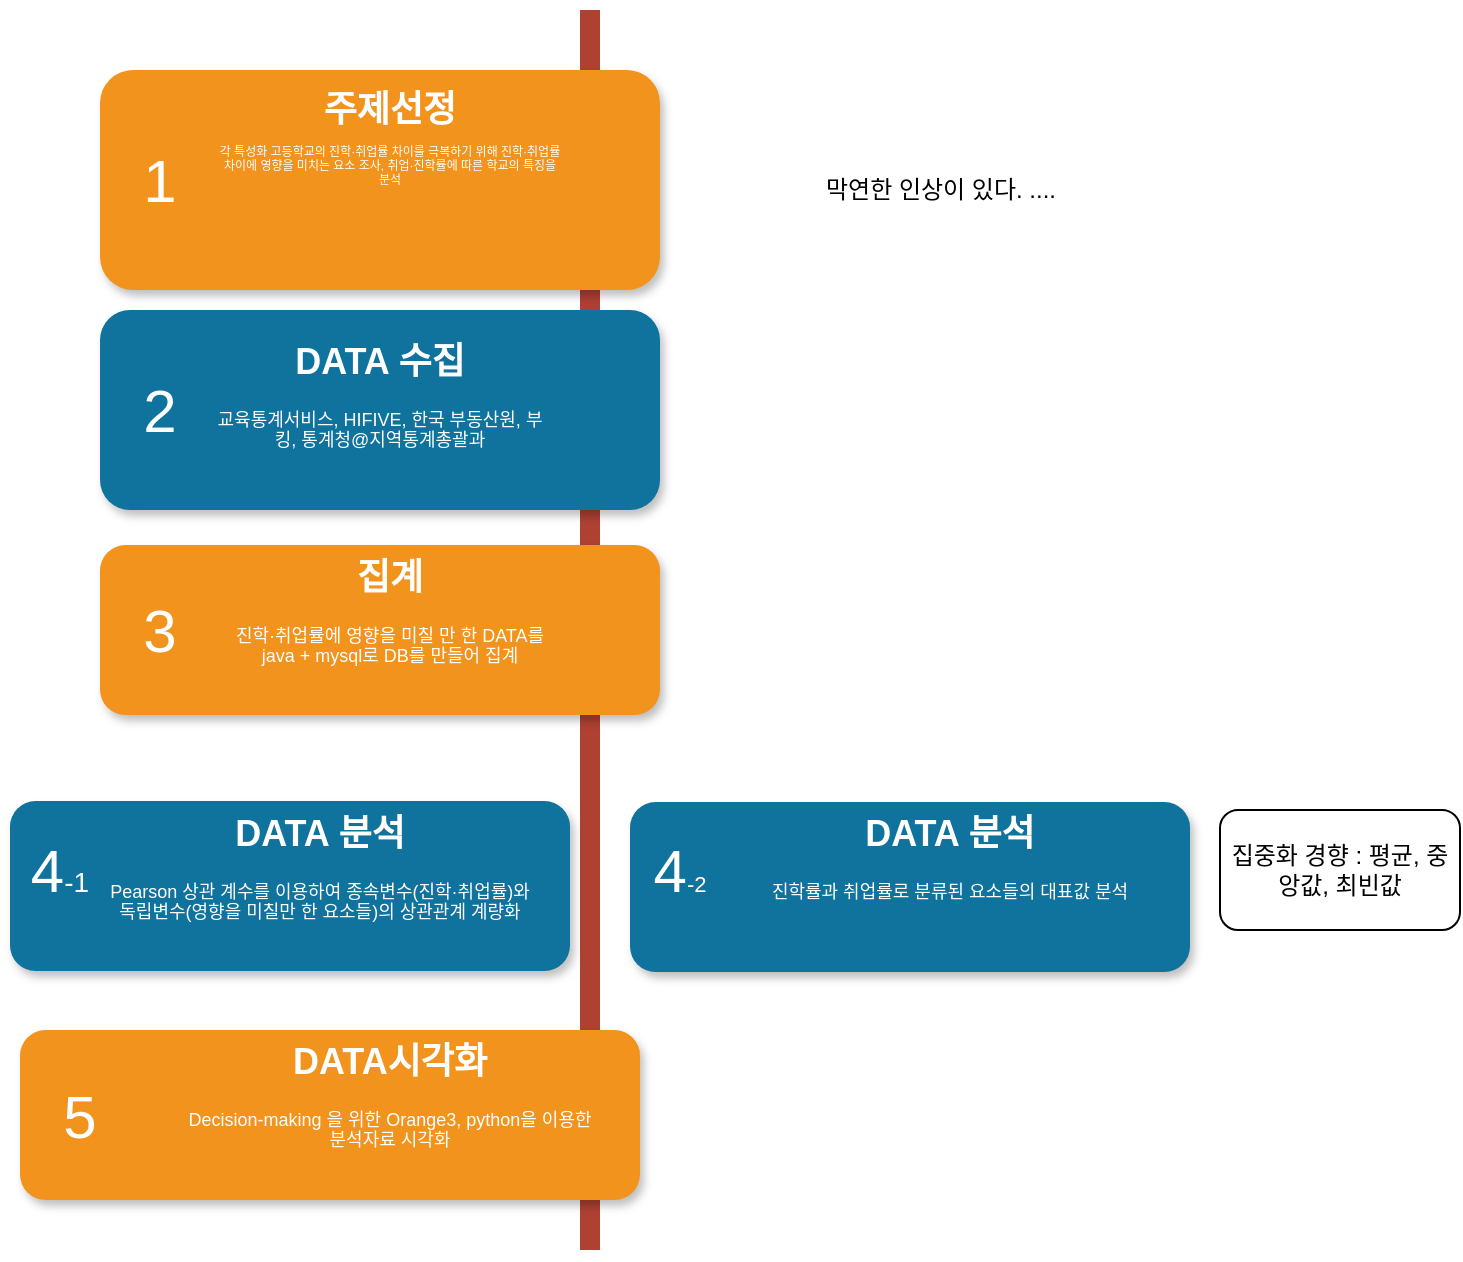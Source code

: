 <mxfile version="14.7.2" type="device" pages="2"><diagram name="Page-1" id="fbcf5db9-b524-4cd4-e4f3-379dc89c3999"><mxGraphModel dx="1385" dy="699" grid="1" gridSize="10" guides="1" tooltips="1" connect="1" arrows="1" fold="1" page="1" pageScale="1" pageWidth="850" pageHeight="1100" background="none" math="0" shadow="0"><root><mxCell id="0"/><mxCell id="1" parent="0"/><mxCell id="2a0f93b5c73ef8e7-1" value="" style="line;strokeWidth=10;direction=south;html=1;fillColor=none;fontSize=13;fontColor=#000000;align=center;strokeColor=#AE4132;" parent="1" vertex="1"><mxGeometry x="360" y="80" width="10" height="620" as="geometry"/></mxCell><mxCell id="2a0f93b5c73ef8e7-2" value="" style="rounded=1;whiteSpace=wrap;html=1;strokeColor=none;strokeWidth=1;fillColor=#F2931E;fontSize=13;fontColor=#FFFFFF;align=center;gradientColor=none;gradientDirection=east;verticalAlign=top;shadow=1;" parent="1" vertex="1"><mxGeometry x="120" y="110" width="280" height="110" as="geometry"/></mxCell><mxCell id="2a0f93b5c73ef8e7-3" value="1" style="text;html=1;strokeColor=none;fillColor=none;align=center;verticalAlign=middle;whiteSpace=wrap;fontSize=30;fontColor=#FFFFFF;" parent="1" vertex="1"><mxGeometry x="130" y="155" width="40" height="20" as="geometry"/></mxCell><mxCell id="2a0f93b5c73ef8e7-4" value="" style="rounded=1;whiteSpace=wrap;html=1;strokeColor=none;strokeWidth=1;fillColor=#10739E;fontSize=13;fontColor=#FFFFFF;align=center;gradientColor=none;gradientDirection=east;verticalAlign=top;shadow=1;" parent="1" vertex="1"><mxGeometry x="120" y="230" width="280" height="100" as="geometry"/></mxCell><mxCell id="2a0f93b5c73ef8e7-5" value="2" style="text;html=1;strokeColor=none;fillColor=none;align=center;verticalAlign=middle;whiteSpace=wrap;fontSize=30;fontColor=#FFFFFF;" parent="1" vertex="1"><mxGeometry x="130" y="270" width="40" height="20" as="geometry"/></mxCell><mxCell id="2a0f93b5c73ef8e7-6" value="" style="rounded=1;whiteSpace=wrap;html=1;strokeColor=none;strokeWidth=1;fillColor=#F2931E;fontSize=13;fontColor=#FFFFFF;align=center;gradientColor=none;gradientDirection=east;verticalAlign=top;shadow=1;" parent="1" vertex="1"><mxGeometry x="120" y="347.5" width="280" height="85" as="geometry"/></mxCell><mxCell id="2a0f93b5c73ef8e7-7" value="3" style="text;html=1;strokeColor=none;fillColor=none;align=center;verticalAlign=middle;whiteSpace=wrap;fontSize=30;fontColor=#FFFFFF;" parent="1" vertex="1"><mxGeometry x="130" y="380" width="40" height="20" as="geometry"/></mxCell><mxCell id="2a0f93b5c73ef8e7-8" value="" style="rounded=1;whiteSpace=wrap;html=1;strokeColor=none;strokeWidth=1;fillColor=#10739E;fontSize=13;fontColor=#FFFFFF;align=center;gradientColor=none;gradientDirection=east;verticalAlign=top;shadow=1;" parent="1" vertex="1"><mxGeometry x="385" y="476" width="280" height="85" as="geometry"/></mxCell><mxCell id="2a0f93b5c73ef8e7-9" value="4&lt;font style=&quot;font-size: 11px&quot;&gt;-2&lt;/font&gt;" style="text;html=1;strokeColor=none;fillColor=none;align=center;verticalAlign=middle;whiteSpace=wrap;fontSize=30;fontColor=#FFFFFF;" parent="1" vertex="1"><mxGeometry x="390" y="500" width="40" height="20" as="geometry"/></mxCell><mxCell id="2a0f93b5c73ef8e7-10" value="" style="rounded=1;whiteSpace=wrap;html=1;strokeColor=none;strokeWidth=1;fillColor=#F2931E;fontSize=13;fontColor=#FFFFFF;align=center;gradientColor=none;gradientDirection=east;verticalAlign=top;shadow=1;" parent="1" vertex="1"><mxGeometry x="80" y="590" width="310" height="85" as="geometry"/></mxCell><mxCell id="2a0f93b5c73ef8e7-11" value="5" style="text;html=1;strokeColor=none;fillColor=none;align=center;verticalAlign=middle;whiteSpace=wrap;fontSize=30;fontColor=#FFFFFF;" parent="1" vertex="1"><mxGeometry x="90" y="622.5" width="40" height="20" as="geometry"/></mxCell><mxCell id="2a0f93b5c73ef8e7-18" value="&lt;h1&gt;&lt;font style=&quot;font-size: 18px&quot;&gt;주제선정&lt;/font&gt;&lt;/h1&gt;&lt;p&gt;&lt;font style=&quot;font-size: 6px&quot;&gt;각 특성화 고등학교의 진학·취업률 차이를 극복하기 위해 진학·취업률 차이에 영향을 미치는 요소 조사, 취업·진학률에 따른 학교의 특징을 분석&lt;/font&gt;&lt;/p&gt;" style="text;html=1;spacing=5;spacingTop=-20;whiteSpace=wrap;overflow=hidden;strokeColor=none;strokeWidth=4;fillColor=none;gradientColor=#007FFF;fontSize=5;fontColor=#FFFFFF;align=center;" parent="1" vertex="1"><mxGeometry x="175" y="123.25" width="180" height="83.5" as="geometry"/></mxCell><mxCell id="2a0f93b5c73ef8e7-19" value="&lt;h1&gt;DATA 수집&lt;/h1&gt;&lt;p&gt;교육통계서비스,&amp;nbsp;&lt;span&gt;HIFIVE,&amp;nbsp;&lt;/span&gt;&lt;span&gt;한국 부동산원,&amp;nbsp;&lt;/span&gt;&lt;span&gt;부킹,&amp;nbsp;&lt;/span&gt;&lt;span&gt;통계청@지역통계총괄과&lt;/span&gt;&lt;/p&gt;" style="text;html=1;spacing=5;spacingTop=-20;whiteSpace=wrap;overflow=hidden;strokeColor=none;strokeWidth=4;fillColor=none;gradientColor=#007FFF;fontSize=9;fontColor=#FFFFFF;align=center;" parent="1" vertex="1"><mxGeometry x="170" y="243.75" width="180" height="72.5" as="geometry"/></mxCell><mxCell id="2a0f93b5c73ef8e7-20" value="&lt;h1&gt;집계&lt;/h1&gt;&lt;p&gt;진학·취업률에 영향을 미칠 만 한 DATA를 java&lt;span&gt;&amp;nbsp;+ mysql로 DB를 만들어 집계&lt;/span&gt;&lt;/p&gt;" style="text;html=1;spacing=5;spacingTop=-20;whiteSpace=wrap;overflow=hidden;strokeColor=none;strokeWidth=4;fillColor=none;gradientColor=#007FFF;fontSize=9;fontColor=#FFFFFF;align=center;" parent="1" vertex="1"><mxGeometry x="180" y="351.5" width="170" height="77" as="geometry"/></mxCell><mxCell id="2a0f93b5c73ef8e7-21" value="&lt;h1&gt;DATA 분석&lt;/h1&gt;&lt;p&gt;진학률과 취업률로 분류된 요소들의&amp;nbsp;&lt;span&gt;대표값 분석&lt;/span&gt;&lt;/p&gt;" style="text;html=1;spacing=5;spacingTop=-20;whiteSpace=wrap;overflow=hidden;strokeColor=none;strokeWidth=4;fillColor=none;gradientColor=#007FFF;fontSize=9;fontColor=#FFFFFF;align=center;" parent="1" vertex="1"><mxGeometry x="430" y="479.5" width="230" height="77" as="geometry"/></mxCell><mxCell id="2a0f93b5c73ef8e7-22" value="&lt;h1&gt;DATA시각화&lt;/h1&gt;&lt;div&gt;Decision-making 을 위한 Orange3, python을 이용한 분석자료 시각화&lt;/div&gt;" style="text;html=1;spacing=5;spacingTop=-20;whiteSpace=wrap;overflow=hidden;strokeColor=none;strokeWidth=4;fillColor=none;gradientColor=#007FFF;fontSize=9;fontColor=#FFFFFF;align=center;" parent="1" vertex="1"><mxGeometry x="160" y="594" width="210" height="77" as="geometry"/></mxCell><mxCell id="mlhQJHXakP10aqOgQbDr-1" value="" style="rounded=1;whiteSpace=wrap;html=1;strokeColor=none;strokeWidth=1;fillColor=#10739E;fontSize=13;fontColor=#FFFFFF;align=center;gradientColor=none;gradientDirection=east;verticalAlign=top;shadow=1;" vertex="1" parent="1"><mxGeometry x="75" y="475.5" width="280" height="85" as="geometry"/></mxCell><mxCell id="mlhQJHXakP10aqOgQbDr-2" value="4&lt;font style=&quot;font-size: 14px&quot;&gt;-1&lt;/font&gt;" style="text;html=1;strokeColor=none;fillColor=none;align=center;verticalAlign=middle;whiteSpace=wrap;fontSize=30;fontColor=#FFFFFF;" vertex="1" parent="1"><mxGeometry x="70" y="500" width="60" height="20" as="geometry"/></mxCell><mxCell id="mlhQJHXakP10aqOgQbDr-3" value="&lt;h1&gt;DATA 분석&lt;/h1&gt;&lt;p&gt;Pearson 상관 계수를 이용하여 종속변수(진학·취업률)와 독립변수(영향을 미칠만 한 요소들)의 상관관계 계량화&lt;/p&gt;" style="text;html=1;spacing=5;spacingTop=-20;whiteSpace=wrap;overflow=hidden;strokeColor=none;strokeWidth=4;fillColor=none;gradientColor=#007FFF;fontSize=9;fontColor=#FFFFFF;align=center;" vertex="1" parent="1"><mxGeometry x="120" y="479.5" width="220" height="77" as="geometry"/></mxCell><mxCell id="mlhQJHXakP10aqOgQbDr-4" value="막연한 인상이 있다. ...." style="text;html=1;align=center;verticalAlign=middle;resizable=0;points=[];autosize=1;strokeColor=none;" vertex="1" parent="1"><mxGeometry x="470" y="160" width="140" height="20" as="geometry"/></mxCell><mxCell id="mlhQJHXakP10aqOgQbDr-5" value="집중화 경향 : 평균, 중앙값, 최빈값" style="rounded=1;whiteSpace=wrap;html=1;" vertex="1" parent="1"><mxGeometry x="680" y="480" width="120" height="60" as="geometry"/></mxCell></root></mxGraphModel></diagram><diagram id="TZplxgLvdQztWX21CHD0" name="Page-2"><mxGraphModel dx="2212" dy="699" grid="1" gridSize="10" guides="1" tooltips="1" connect="1" arrows="1" fold="1" page="1" pageScale="1" pageWidth="827" pageHeight="1169" math="0" shadow="0"><root><mxCell id="HBBztgNymXZgD_4XfBUL-0"/><mxCell id="HBBztgNymXZgD_4XfBUL-1" parent="HBBztgNymXZgD_4XfBUL-0"/><mxCell id="HBBztgNymXZgD_4XfBUL-2" value="목차" style="text;html=1;align=center;verticalAlign=middle;resizable=0;points=[];autosize=1;strokeColor=none;" vertex="1" parent="HBBztgNymXZgD_4XfBUL-1"><mxGeometry x="-20" y="30" width="40" height="20" as="geometry"/></mxCell><mxCell id="HBBztgNymXZgD_4XfBUL-3" value="특성화 고등학교를 다니는 학생이다 보니 특성화 고등학교에는 취업률과 진학률에 따른 서열이 존재함을 막연하게 느꼈다. 평준화된 교육을 지향하는 교육 정책에 반한다 생각했다.&lt;br&gt;&amp;nbsp;구체적으로 어떤 요소들이 특성화 고등학교의 서열(취업·진학률)에 영향을 미치는지 조사했다.&amp;nbsp;" style="whiteSpace=wrap;html=1;" vertex="1" parent="HBBztgNymXZgD_4XfBUL-1"><mxGeometry x="130" y="80" width="340" height="120" as="geometry"/></mxCell><mxCell id="4U7kLxwrX30E1wYsaR13-0" value="막연한 인상" style="text;html=1;align=center;verticalAlign=middle;resizable=0;points=[];autosize=1;strokeColor=none;" vertex="1" parent="HBBztgNymXZgD_4XfBUL-1"><mxGeometry x="-40" y="80" width="80" height="20" as="geometry"/></mxCell><mxCell id="5MRgUuCNfdM5i_YYItIs-0" value="숫자로 표현하고 살펴보기" style="text;html=1;align=center;verticalAlign=middle;resizable=0;points=[];autosize=1;strokeColor=none;" vertex="1" parent="HBBztgNymXZgD_4XfBUL-1"><mxGeometry x="-80" y="460" width="150" height="20" as="geometry"/></mxCell><mxCell id="5MRgUuCNfdM5i_YYItIs-1" value="숫자가 막연한 인상을 뒷받침하고 있음을 인식" style="text;html=1;align=center;verticalAlign=middle;resizable=0;points=[];autosize=1;strokeColor=none;" vertex="1" parent="HBBztgNymXZgD_4XfBUL-1"><mxGeometry x="-130" y="770" width="260" height="20" as="geometry"/></mxCell><mxCell id="5MRgUuCNfdM5i_YYItIs-2" value="3단계를 검증하기위한 통계학을 이용" style="text;html=1;align=center;verticalAlign=middle;resizable=0;points=[];autosize=1;strokeColor=none;" vertex="1" parent="HBBztgNymXZgD_4XfBUL-1"><mxGeometry x="-105" y="990" width="210" height="20" as="geometry"/></mxCell><mxCell id="5MRgUuCNfdM5i_YYItIs-3" value="가설&lt;br&gt;&lt;br&gt;행정구 별 평당가가 상승할 수록 진학률이 상승 할 것이다.&amp;nbsp;&lt;br&gt;행정구 별 평당가의 연간 상승폭이 높을 수록 진학률이 상승 할 것이다.&amp;nbsp;&lt;br&gt;행정구 별 소득수준이 상승 할 수록 진학률이 상승 할 것이다.&amp;nbsp;&lt;br&gt;많은 경험 즉 도서관 이용률이 상승할 수록 취업·진학률이 상승 할 것이다.&amp;nbsp;&lt;br&gt;한 학과의 전문성있는 학교(학과가 적은) 학교일 수록 취업률이 상승 할 것이다.&amp;nbsp;&lt;br&gt;(학교면적 / 교실 수)가 클수록 취업·진학률이 상승 할 것이다.&amp;nbsp;" style="whiteSpace=wrap;html=1;" vertex="1" parent="HBBztgNymXZgD_4XfBUL-1"><mxGeometry x="75" y="230" width="450" height="140" as="geometry"/></mxCell><mxCell id="5MRgUuCNfdM5i_YYItIs-4" value="학력 데이터" style="text;html=1;align=center;verticalAlign=middle;resizable=0;points=[];autosize=1;strokeColor=none;" vertex="1" parent="HBBztgNymXZgD_4XfBUL-1"><mxGeometry x="610" y="290" width="80" height="20" as="geometry"/></mxCell><mxCell id="5MRgUuCNfdM5i_YYItIs-5" value="데이터 수집&lt;br&gt;&lt;div&gt;교육통계연보(교육통계서비스),&lt;/div&gt;&lt;div&gt;초중고 학교도서관 및 공공도서관 현황(교육통계서비스),&lt;/div&gt;&lt;div&gt;HIFIVE 학교별 학과정보(HIFIVE),&lt;/div&gt;&lt;div&gt;월간_매매가격지수_종합(한국 부동산원),&amp;nbsp;&lt;/div&gt;&lt;div&gt;행정구별 부동산평당가(부킹),&amp;nbsp;&lt;/div&gt;&lt;div&gt;주택매매가격변동률(통계청@지역통계총괄과)&lt;/div&gt;&lt;div&gt;&lt;br&gt;&lt;/div&gt;&lt;div&gt;+ mysql 테이블 보여주기&lt;/div&gt;" style="whiteSpace=wrap;html=1;" vertex="1" parent="HBBztgNymXZgD_4XfBUL-1"><mxGeometry x="115" y="460" width="370" height="200" as="geometry"/></mxCell></root></mxGraphModel></diagram></mxfile>